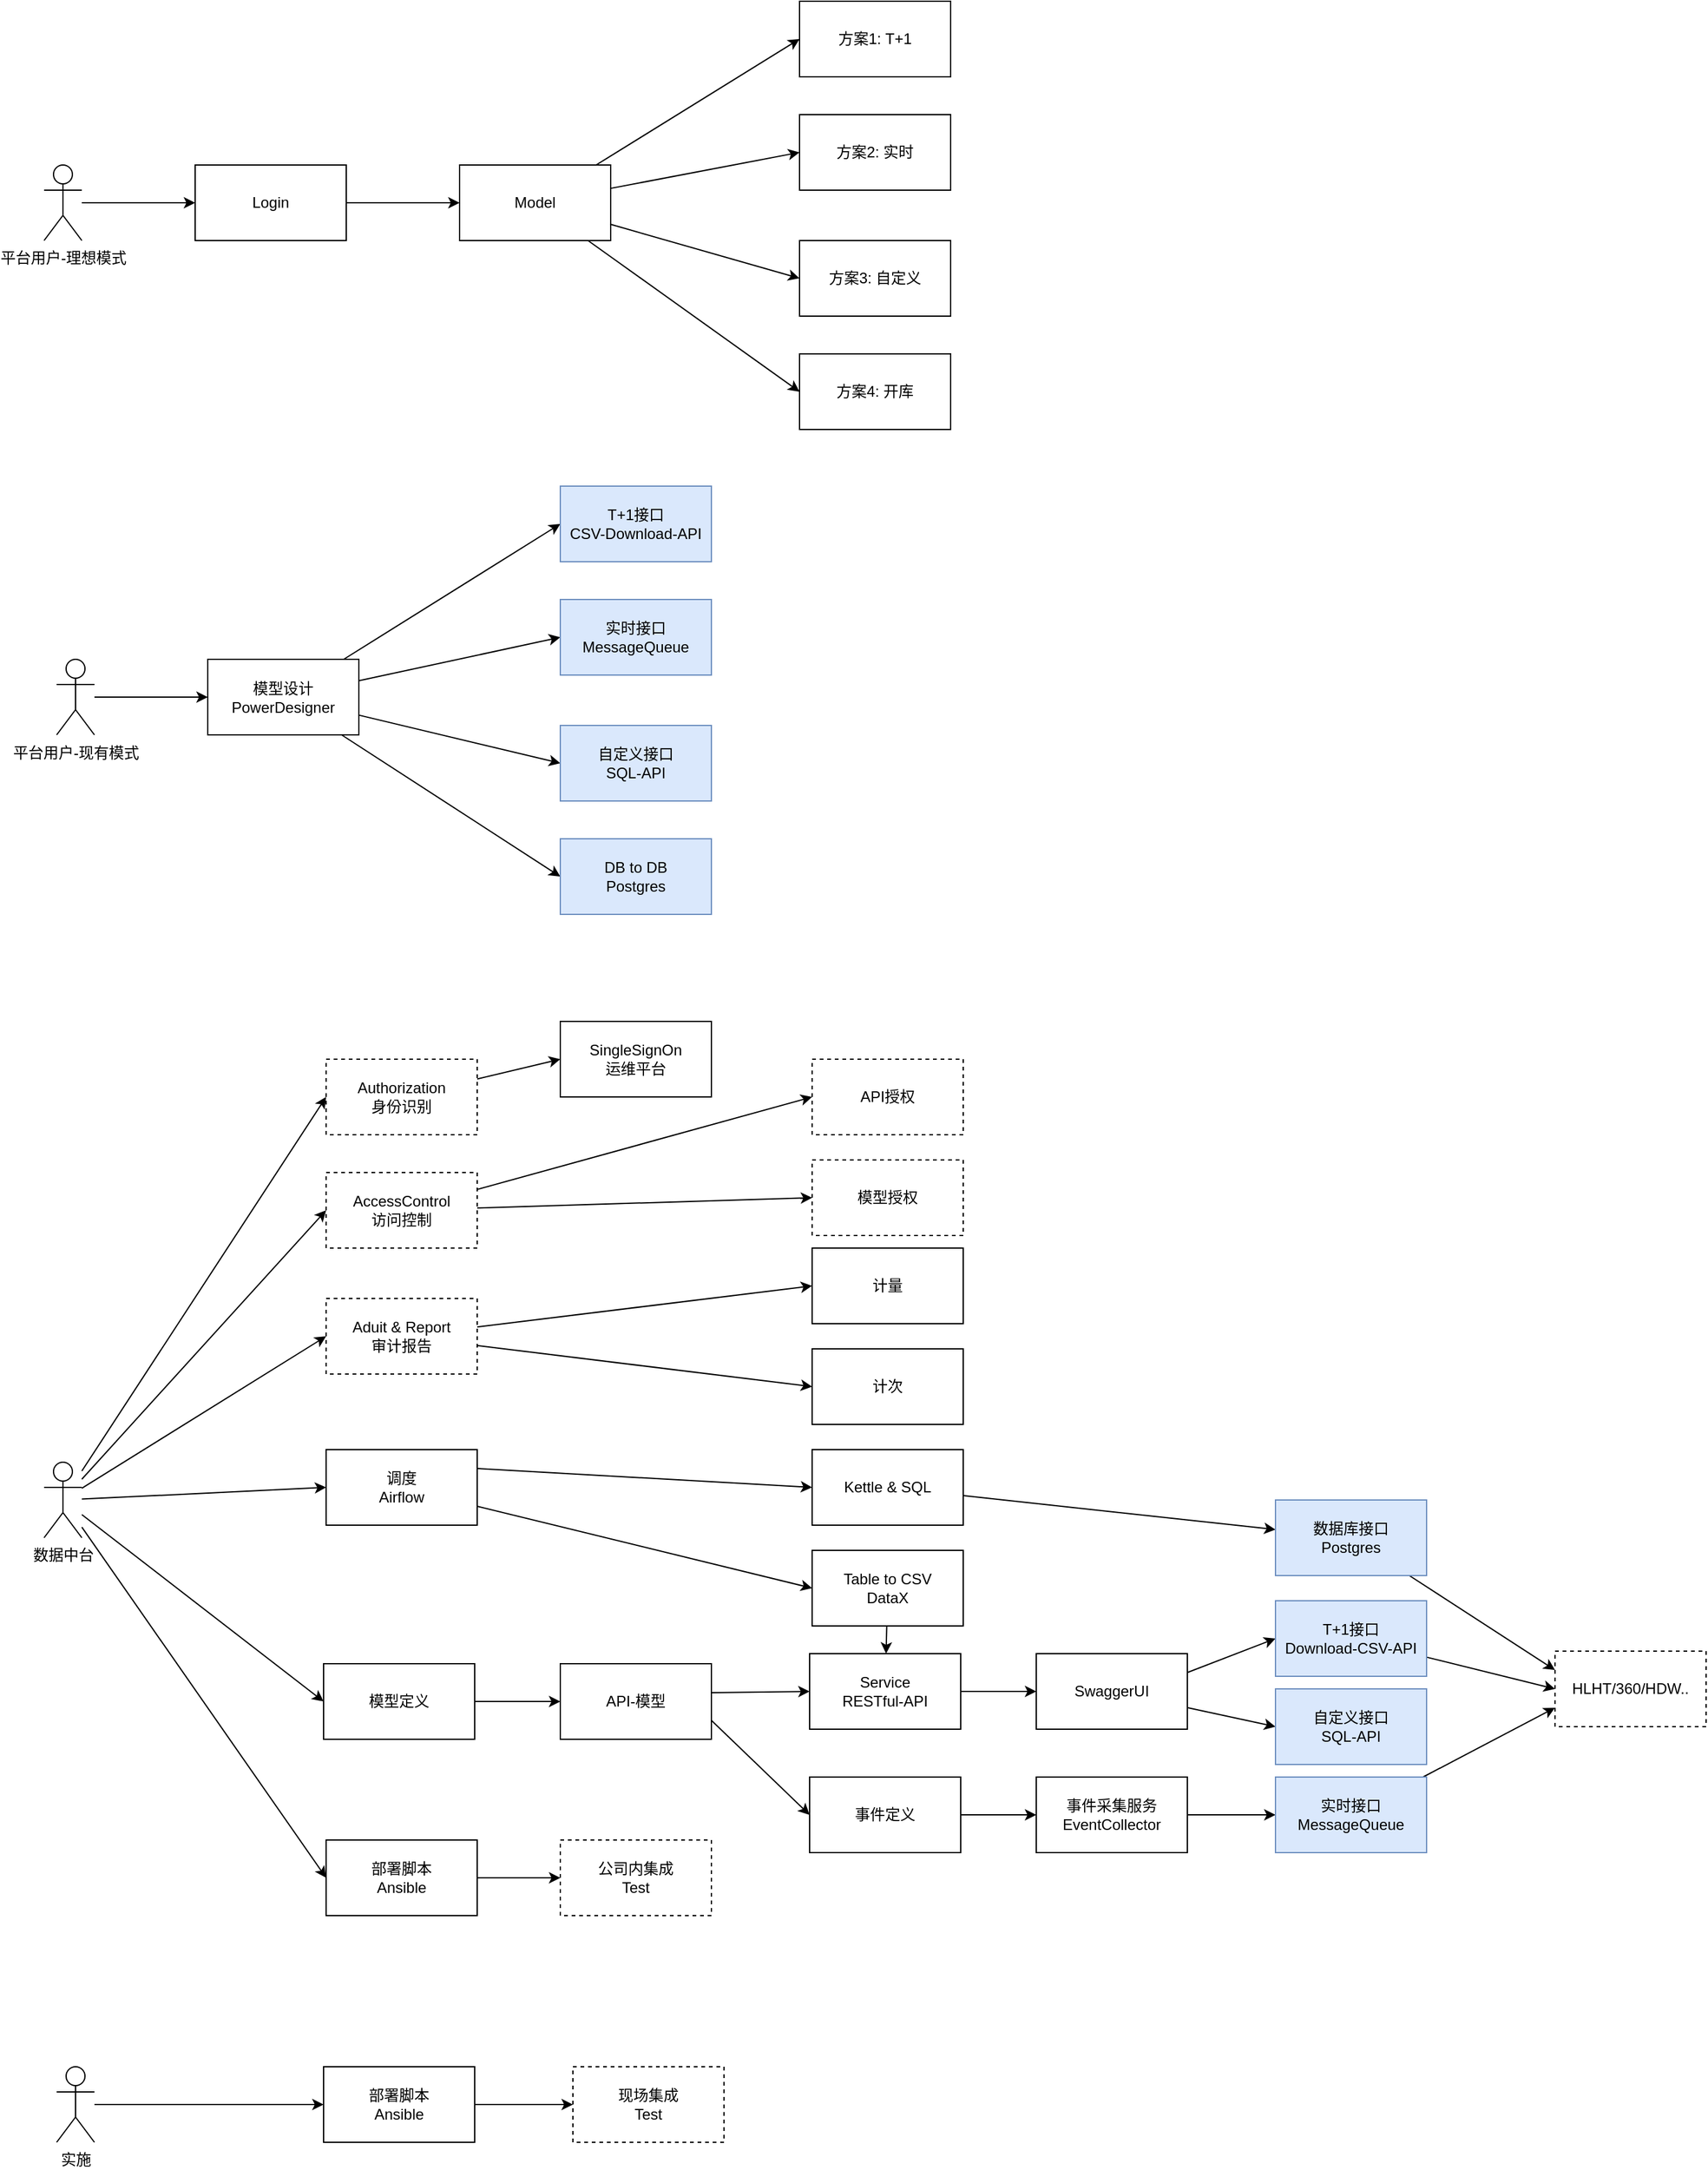<mxfile version="12.9.14" type="device"><diagram id="OVnOIoQmiv54DFwy9OFp" name="Page-1"><mxGraphModel dx="2062" dy="1155" grid="1" gridSize="10" guides="1" tooltips="1" connect="1" arrows="1" fold="1" page="1" pageScale="1" pageWidth="827" pageHeight="1169" math="0" shadow="0"><root><mxCell id="0"/><mxCell id="1" parent="0"/><mxCell id="CU_XnvTWCulyFPQYifNM-98" style="edgeStyle=none;rounded=0;orthogonalLoop=1;jettySize=auto;html=1;entryX=0;entryY=0.5;entryDx=0;entryDy=0;" parent="1" source="CU_XnvTWCulyFPQYifNM-1" target="CU_XnvTWCulyFPQYifNM-4" edge="1"><mxGeometry relative="1" as="geometry"/></mxCell><mxCell id="CU_XnvTWCulyFPQYifNM-1" value="平台用户-理想模式" style="shape=umlActor;verticalLabelPosition=bottom;labelBackgroundColor=#ffffff;verticalAlign=top;html=1;outlineConnect=0;" parent="1" vertex="1"><mxGeometry x="70" y="160" width="30" height="60" as="geometry"/></mxCell><mxCell id="CU_XnvTWCulyFPQYifNM-76" style="edgeStyle=none;rounded=0;orthogonalLoop=1;jettySize=auto;html=1;entryX=0;entryY=0.5;entryDx=0;entryDy=0;" parent="1" source="CU_XnvTWCulyFPQYifNM-2" target="CU_XnvTWCulyFPQYifNM-24" edge="1"><mxGeometry relative="1" as="geometry"/></mxCell><mxCell id="CU_XnvTWCulyFPQYifNM-2" value="实施" style="shape=umlActor;verticalLabelPosition=bottom;labelBackgroundColor=#ffffff;verticalAlign=top;html=1;outlineConnect=0;" parent="1" vertex="1"><mxGeometry x="80" y="1670" width="30" height="60" as="geometry"/></mxCell><mxCell id="CU_XnvTWCulyFPQYifNM-99" style="edgeStyle=none;rounded=0;orthogonalLoop=1;jettySize=auto;html=1;entryX=0;entryY=0.5;entryDx=0;entryDy=0;" parent="1" source="CU_XnvTWCulyFPQYifNM-4" target="CU_XnvTWCulyFPQYifNM-9" edge="1"><mxGeometry relative="1" as="geometry"/></mxCell><mxCell id="CU_XnvTWCulyFPQYifNM-4" value="Login" style="rounded=0;whiteSpace=wrap;html=1;" parent="1" vertex="1"><mxGeometry x="190" y="160" width="120" height="60" as="geometry"/></mxCell><mxCell id="CU_XnvTWCulyFPQYifNM-64" style="edgeStyle=none;rounded=0;orthogonalLoop=1;jettySize=auto;html=1;entryX=0;entryY=0.5;entryDx=0;entryDy=0;" parent="1" source="CU_XnvTWCulyFPQYifNM-5" target="CU_XnvTWCulyFPQYifNM-63" edge="1"><mxGeometry relative="1" as="geometry"/></mxCell><mxCell id="is7pjvGtyKK0456PDFa7-2" style="rounded=0;orthogonalLoop=1;jettySize=auto;html=1;entryX=0;entryY=0.5;entryDx=0;entryDy=0;" edge="1" parent="1" source="CU_XnvTWCulyFPQYifNM-5" target="is7pjvGtyKK0456PDFa7-1"><mxGeometry relative="1" as="geometry"/></mxCell><mxCell id="CU_XnvTWCulyFPQYifNM-5" value="AccessControl&lt;br&gt;访问控制" style="rounded=0;whiteSpace=wrap;html=1;dashed=1;" parent="1" vertex="1"><mxGeometry x="294" y="960" width="120" height="60" as="geometry"/></mxCell><mxCell id="CU_XnvTWCulyFPQYifNM-39" style="edgeStyle=none;rounded=0;orthogonalLoop=1;jettySize=auto;html=1;entryX=0;entryY=0.5;entryDx=0;entryDy=0;" parent="1" source="CU_XnvTWCulyFPQYifNM-6" target="CU_XnvTWCulyFPQYifNM-7" edge="1"><mxGeometry relative="1" as="geometry"/></mxCell><mxCell id="CU_XnvTWCulyFPQYifNM-40" style="edgeStyle=none;rounded=0;orthogonalLoop=1;jettySize=auto;html=1;entryX=0;entryY=0.5;entryDx=0;entryDy=0;" parent="1" source="CU_XnvTWCulyFPQYifNM-6" target="CU_XnvTWCulyFPQYifNM-8" edge="1"><mxGeometry relative="1" as="geometry"/></mxCell><mxCell id="CU_XnvTWCulyFPQYifNM-6" value="Aduit &amp;amp; Report&lt;br&gt;审计报告" style="rounded=0;whiteSpace=wrap;html=1;dashed=1;" parent="1" vertex="1"><mxGeometry x="294" y="1060" width="120" height="60" as="geometry"/></mxCell><mxCell id="CU_XnvTWCulyFPQYifNM-7" value="计量" style="rounded=0;whiteSpace=wrap;html=1;" parent="1" vertex="1"><mxGeometry x="680" y="1020" width="120" height="60" as="geometry"/></mxCell><mxCell id="CU_XnvTWCulyFPQYifNM-8" value="计次" style="rounded=0;whiteSpace=wrap;html=1;" parent="1" vertex="1"><mxGeometry x="680" y="1100" width="120" height="60" as="geometry"/></mxCell><mxCell id="CU_XnvTWCulyFPQYifNM-15" style="rounded=0;orthogonalLoop=1;jettySize=auto;html=1;entryX=0;entryY=0.5;entryDx=0;entryDy=0;" parent="1" source="CU_XnvTWCulyFPQYifNM-9" target="CU_XnvTWCulyFPQYifNM-11" edge="1"><mxGeometry relative="1" as="geometry"/></mxCell><mxCell id="CU_XnvTWCulyFPQYifNM-16" style="edgeStyle=none;rounded=0;orthogonalLoop=1;jettySize=auto;html=1;entryX=0;entryY=0.5;entryDx=0;entryDy=0;" parent="1" source="CU_XnvTWCulyFPQYifNM-9" target="CU_XnvTWCulyFPQYifNM-12" edge="1"><mxGeometry relative="1" as="geometry"/></mxCell><mxCell id="CU_XnvTWCulyFPQYifNM-17" style="edgeStyle=none;rounded=0;orthogonalLoop=1;jettySize=auto;html=1;entryX=0;entryY=0.5;entryDx=0;entryDy=0;" parent="1" source="CU_XnvTWCulyFPQYifNM-9" target="CU_XnvTWCulyFPQYifNM-13" edge="1"><mxGeometry relative="1" as="geometry"/></mxCell><mxCell id="CU_XnvTWCulyFPQYifNM-18" style="edgeStyle=none;rounded=0;orthogonalLoop=1;jettySize=auto;html=1;entryX=0;entryY=0.5;entryDx=0;entryDy=0;" parent="1" source="CU_XnvTWCulyFPQYifNM-9" target="CU_XnvTWCulyFPQYifNM-14" edge="1"><mxGeometry relative="1" as="geometry"/></mxCell><mxCell id="CU_XnvTWCulyFPQYifNM-9" value="Model" style="rounded=0;whiteSpace=wrap;html=1;" parent="1" vertex="1"><mxGeometry x="400" y="160" width="120" height="60" as="geometry"/></mxCell><mxCell id="CU_XnvTWCulyFPQYifNM-100" style="edgeStyle=none;rounded=0;orthogonalLoop=1;jettySize=auto;html=1;entryX=0;entryY=0.5;entryDx=0;entryDy=0;" parent="1" source="CU_XnvTWCulyFPQYifNM-10" target="CU_XnvTWCulyFPQYifNM-19" edge="1"><mxGeometry relative="1" as="geometry"/></mxCell><mxCell id="CU_XnvTWCulyFPQYifNM-101" style="edgeStyle=none;rounded=0;orthogonalLoop=1;jettySize=auto;html=1;entryX=0;entryY=0.5;entryDx=0;entryDy=0;" parent="1" source="CU_XnvTWCulyFPQYifNM-10" target="CU_XnvTWCulyFPQYifNM-21" edge="1"><mxGeometry relative="1" as="geometry"/></mxCell><mxCell id="CU_XnvTWCulyFPQYifNM-102" style="edgeStyle=none;rounded=0;orthogonalLoop=1;jettySize=auto;html=1;entryX=0;entryY=0.5;entryDx=0;entryDy=0;" parent="1" source="CU_XnvTWCulyFPQYifNM-10" target="CU_XnvTWCulyFPQYifNM-20" edge="1"><mxGeometry relative="1" as="geometry"/></mxCell><mxCell id="CU_XnvTWCulyFPQYifNM-103" style="edgeStyle=none;rounded=0;orthogonalLoop=1;jettySize=auto;html=1;entryX=0;entryY=0.5;entryDx=0;entryDy=0;" parent="1" source="CU_XnvTWCulyFPQYifNM-10" target="CU_XnvTWCulyFPQYifNM-22" edge="1"><mxGeometry relative="1" as="geometry"/></mxCell><mxCell id="CU_XnvTWCulyFPQYifNM-10" value="模型设计&lt;br&gt;PowerDesigner" style="rounded=0;whiteSpace=wrap;html=1;" parent="1" vertex="1"><mxGeometry x="200" y="552.5" width="120" height="60" as="geometry"/></mxCell><mxCell id="CU_XnvTWCulyFPQYifNM-11" value="方案1: T+1" style="rounded=0;whiteSpace=wrap;html=1;" parent="1" vertex="1"><mxGeometry x="670" y="30" width="120" height="60" as="geometry"/></mxCell><mxCell id="CU_XnvTWCulyFPQYifNM-12" value="方案2: 实时" style="rounded=0;whiteSpace=wrap;html=1;" parent="1" vertex="1"><mxGeometry x="670" y="120" width="120" height="60" as="geometry"/></mxCell><mxCell id="CU_XnvTWCulyFPQYifNM-13" value="方案3: 自定义" style="rounded=0;whiteSpace=wrap;html=1;" parent="1" vertex="1"><mxGeometry x="670" y="220" width="120" height="60" as="geometry"/></mxCell><mxCell id="CU_XnvTWCulyFPQYifNM-14" value="方案4: 开库" style="rounded=0;whiteSpace=wrap;html=1;dashed=1;" parent="1" vertex="1"><mxGeometry x="670" y="310" width="120" height="60" as="geometry"/></mxCell><mxCell id="CU_XnvTWCulyFPQYifNM-19" value="T+1接口&lt;br&gt;CSV-Download-API" style="rounded=0;whiteSpace=wrap;html=1;fillColor=#dae8fc;strokeColor=#6c8ebf;" parent="1" vertex="1"><mxGeometry x="480" y="415" width="120" height="60" as="geometry"/></mxCell><mxCell id="CU_XnvTWCulyFPQYifNM-20" value="&lt;div&gt;自定义接口&lt;br&gt;&lt;/div&gt;&lt;div&gt;SQL-API&lt;/div&gt;" style="rounded=0;whiteSpace=wrap;html=1;fillColor=#dae8fc;strokeColor=#6c8ebf;" parent="1" vertex="1"><mxGeometry x="480" y="605" width="120" height="60" as="geometry"/></mxCell><mxCell id="CU_XnvTWCulyFPQYifNM-21" value="&lt;div&gt;实时接口&lt;br&gt;&lt;/div&gt;&lt;div&gt;MessageQueue&lt;/div&gt;" style="rounded=0;whiteSpace=wrap;html=1;fillColor=#dae8fc;strokeColor=#6c8ebf;" parent="1" vertex="1"><mxGeometry x="480" y="505" width="120" height="60" as="geometry"/></mxCell><mxCell id="CU_XnvTWCulyFPQYifNM-22" value="&lt;div&gt;DB to DB&lt;br&gt;&lt;/div&gt;&lt;div&gt;Postgres&lt;/div&gt;" style="rounded=0;whiteSpace=wrap;html=1;fillColor=#dae8fc;strokeColor=#6c8ebf;" parent="1" vertex="1"><mxGeometry x="480" y="695" width="120" height="60" as="geometry"/></mxCell><mxCell id="CU_XnvTWCulyFPQYifNM-66" style="edgeStyle=none;rounded=0;orthogonalLoop=1;jettySize=auto;html=1;entryX=0;entryY=0.5;entryDx=0;entryDy=0;exitX=1;exitY=0.25;exitDx=0;exitDy=0;" parent="1" source="CU_XnvTWCulyFPQYifNM-23" target="CU_XnvTWCulyFPQYifNM-65" edge="1"><mxGeometry relative="1" as="geometry"/></mxCell><mxCell id="CU_XnvTWCulyFPQYifNM-192" style="edgeStyle=none;rounded=0;orthogonalLoop=1;jettySize=auto;html=1;entryX=0;entryY=0.5;entryDx=0;entryDy=0;exitX=1;exitY=0.75;exitDx=0;exitDy=0;" parent="1" source="CU_XnvTWCulyFPQYifNM-23" target="CU_XnvTWCulyFPQYifNM-56" edge="1"><mxGeometry relative="1" as="geometry"/></mxCell><mxCell id="CU_XnvTWCulyFPQYifNM-23" value="调度&lt;br&gt;Airflow" style="rounded=0;whiteSpace=wrap;html=1;" parent="1" vertex="1"><mxGeometry x="294" y="1180" width="120" height="60" as="geometry"/></mxCell><mxCell id="CU_XnvTWCulyFPQYifNM-77" style="edgeStyle=none;rounded=0;orthogonalLoop=1;jettySize=auto;html=1;entryX=0;entryY=0.5;entryDx=0;entryDy=0;" parent="1" source="CU_XnvTWCulyFPQYifNM-24" target="CU_XnvTWCulyFPQYifNM-31" edge="1"><mxGeometry relative="1" as="geometry"/></mxCell><mxCell id="CU_XnvTWCulyFPQYifNM-24" value="部署脚本&lt;br&gt;Ansible" style="rounded=0;whiteSpace=wrap;html=1;" parent="1" vertex="1"><mxGeometry x="292" y="1670" width="120" height="60" as="geometry"/></mxCell><mxCell id="CU_XnvTWCulyFPQYifNM-25" value="公司内集成&lt;br&gt;Test" style="rounded=0;whiteSpace=wrap;html=1;dashed=1;" parent="1" vertex="1"><mxGeometry x="480" y="1490" width="120" height="60" as="geometry"/></mxCell><mxCell id="CU_XnvTWCulyFPQYifNM-31" value="现场集成&lt;br&gt;Test" style="rounded=0;whiteSpace=wrap;html=1;dashed=1;" parent="1" vertex="1"><mxGeometry x="490" y="1670" width="120" height="60" as="geometry"/></mxCell><mxCell id="CU_XnvTWCulyFPQYifNM-38" style="edgeStyle=none;rounded=0;orthogonalLoop=1;jettySize=auto;html=1;entryX=0;entryY=0.5;entryDx=0;entryDy=0;" parent="1" source="CU_XnvTWCulyFPQYifNM-32" target="CU_XnvTWCulyFPQYifNM-6" edge="1"><mxGeometry relative="1" as="geometry"/></mxCell><mxCell id="CU_XnvTWCulyFPQYifNM-42" style="edgeStyle=none;rounded=0;orthogonalLoop=1;jettySize=auto;html=1;entryX=0;entryY=0.5;entryDx=0;entryDy=0;" parent="1" source="CU_XnvTWCulyFPQYifNM-32" target="CU_XnvTWCulyFPQYifNM-23" edge="1"><mxGeometry relative="1" as="geometry"><mxPoint x="290" y="880" as="targetPoint"/></mxGeometry></mxCell><mxCell id="CU_XnvTWCulyFPQYifNM-54" style="edgeStyle=none;rounded=0;orthogonalLoop=1;jettySize=auto;html=1;entryX=0;entryY=0.5;entryDx=0;entryDy=0;" parent="1" source="CU_XnvTWCulyFPQYifNM-32" target="CU_XnvTWCulyFPQYifNM-5" edge="1"><mxGeometry relative="1" as="geometry"/></mxCell><mxCell id="CU_XnvTWCulyFPQYifNM-60" style="edgeStyle=none;rounded=0;orthogonalLoop=1;jettySize=auto;html=1;entryX=0;entryY=0.5;entryDx=0;entryDy=0;" parent="1" source="CU_XnvTWCulyFPQYifNM-32" target="CU_XnvTWCulyFPQYifNM-61" edge="1"><mxGeometry relative="1" as="geometry"/></mxCell><mxCell id="CU_XnvTWCulyFPQYifNM-74" style="edgeStyle=none;rounded=0;orthogonalLoop=1;jettySize=auto;html=1;entryX=0;entryY=0.5;entryDx=0;entryDy=0;" parent="1" source="CU_XnvTWCulyFPQYifNM-32" target="CU_XnvTWCulyFPQYifNM-73" edge="1"><mxGeometry relative="1" as="geometry"/></mxCell><mxCell id="CU_XnvTWCulyFPQYifNM-94" style="edgeStyle=none;rounded=0;orthogonalLoop=1;jettySize=auto;html=1;entryX=0;entryY=0.5;entryDx=0;entryDy=0;" parent="1" source="CU_XnvTWCulyFPQYifNM-32" target="CU_XnvTWCulyFPQYifNM-93" edge="1"><mxGeometry relative="1" as="geometry"/></mxCell><mxCell id="CU_XnvTWCulyFPQYifNM-32" value="数据中台" style="shape=umlActor;verticalLabelPosition=bottom;labelBackgroundColor=#ffffff;verticalAlign=top;html=1;outlineConnect=0;" parent="1" vertex="1"><mxGeometry x="70" y="1190" width="30" height="60" as="geometry"/></mxCell><mxCell id="CU_XnvTWCulyFPQYifNM-97" style="edgeStyle=none;rounded=0;orthogonalLoop=1;jettySize=auto;html=1;entryX=0;entryY=0.5;entryDx=0;entryDy=0;" parent="1" source="CU_XnvTWCulyFPQYifNM-45" target="CU_XnvTWCulyFPQYifNM-10" edge="1"><mxGeometry relative="1" as="geometry"/></mxCell><mxCell id="CU_XnvTWCulyFPQYifNM-45" value="平台用户-现有模式" style="shape=umlActor;verticalLabelPosition=bottom;labelBackgroundColor=#ffffff;verticalAlign=top;html=1;outlineConnect=0;" parent="1" vertex="1"><mxGeometry x="80" y="552.5" width="30" height="60" as="geometry"/></mxCell><mxCell id="CU_XnvTWCulyFPQYifNM-68" style="edgeStyle=none;rounded=0;orthogonalLoop=1;jettySize=auto;html=1;" parent="1" source="CU_XnvTWCulyFPQYifNM-56" target="CU_XnvTWCulyFPQYifNM-67" edge="1"><mxGeometry relative="1" as="geometry"/></mxCell><mxCell id="CU_XnvTWCulyFPQYifNM-56" value="Table to CSV&lt;br&gt;DataX" style="rounded=0;whiteSpace=wrap;html=1;" parent="1" vertex="1"><mxGeometry x="680" y="1260" width="120" height="60" as="geometry"/></mxCell><mxCell id="CU_XnvTWCulyFPQYifNM-59" value="SingleSignOn&lt;br&gt;运维平台" style="rounded=0;whiteSpace=wrap;html=1;" parent="1" vertex="1"><mxGeometry x="480" y="840" width="120" height="60" as="geometry"/></mxCell><mxCell id="CU_XnvTWCulyFPQYifNM-62" style="edgeStyle=none;rounded=0;orthogonalLoop=1;jettySize=auto;html=1;entryX=0;entryY=0.5;entryDx=0;entryDy=0;" parent="1" source="CU_XnvTWCulyFPQYifNM-61" target="CU_XnvTWCulyFPQYifNM-59" edge="1"><mxGeometry relative="1" as="geometry"/></mxCell><mxCell id="CU_XnvTWCulyFPQYifNM-61" value="Authorization&lt;br&gt;身份识别" style="rounded=0;whiteSpace=wrap;html=1;dashed=1;" parent="1" vertex="1"><mxGeometry x="294" y="870" width="120" height="60" as="geometry"/></mxCell><mxCell id="CU_XnvTWCulyFPQYifNM-63" value="API授权" style="rounded=0;whiteSpace=wrap;html=1;dashed=1;" parent="1" vertex="1"><mxGeometry x="680" y="870" width="120" height="60" as="geometry"/></mxCell><mxCell id="CU_XnvTWCulyFPQYifNM-108" style="edgeStyle=none;rounded=0;orthogonalLoop=1;jettySize=auto;html=1;" parent="1" source="CU_XnvTWCulyFPQYifNM-65" target="CU_XnvTWCulyFPQYifNM-85" edge="1"><mxGeometry relative="1" as="geometry"/></mxCell><mxCell id="CU_XnvTWCulyFPQYifNM-65" value="Kettle &amp;amp; SQL" style="rounded=0;whiteSpace=wrap;html=1;" parent="1" vertex="1"><mxGeometry x="680" y="1180" width="120" height="60" as="geometry"/></mxCell><mxCell id="CU_XnvTWCulyFPQYifNM-81" style="edgeStyle=none;rounded=0;orthogonalLoop=1;jettySize=auto;html=1;entryX=0;entryY=0.5;entryDx=0;entryDy=0;" parent="1" source="CU_XnvTWCulyFPQYifNM-67" target="CU_XnvTWCulyFPQYifNM-69" edge="1"><mxGeometry relative="1" as="geometry"/></mxCell><mxCell id="CU_XnvTWCulyFPQYifNM-67" value="Service&lt;br&gt;RESTful-API" style="rounded=0;whiteSpace=wrap;html=1;" parent="1" vertex="1"><mxGeometry x="678" y="1342" width="120" height="60" as="geometry"/></mxCell><mxCell id="CU_XnvTWCulyFPQYifNM-72" style="edgeStyle=none;rounded=0;orthogonalLoop=1;jettySize=auto;html=1;entryX=0;entryY=0.5;entryDx=0;entryDy=0;exitX=1;exitY=0.25;exitDx=0;exitDy=0;" parent="1" source="CU_XnvTWCulyFPQYifNM-69" target="CU_XnvTWCulyFPQYifNM-71" edge="1"><mxGeometry relative="1" as="geometry"/></mxCell><mxCell id="CU_XnvTWCulyFPQYifNM-84" style="edgeStyle=none;rounded=0;orthogonalLoop=1;jettySize=auto;html=1;entryX=0;entryY=0.5;entryDx=0;entryDy=0;" parent="1" source="CU_XnvTWCulyFPQYifNM-69" target="CU_XnvTWCulyFPQYifNM-83" edge="1"><mxGeometry relative="1" as="geometry"/></mxCell><mxCell id="CU_XnvTWCulyFPQYifNM-69" value="SwaggerUI" style="rounded=0;whiteSpace=wrap;html=1;" parent="1" vertex="1"><mxGeometry x="858" y="1342" width="120" height="60" as="geometry"/></mxCell><mxCell id="is7pjvGtyKK0456PDFa7-5" style="edgeStyle=none;rounded=0;orthogonalLoop=1;jettySize=auto;html=1;entryX=0;entryY=0.5;entryDx=0;entryDy=0;" edge="1" parent="1" source="CU_XnvTWCulyFPQYifNM-71" target="is7pjvGtyKK0456PDFa7-3"><mxGeometry relative="1" as="geometry"/></mxCell><mxCell id="CU_XnvTWCulyFPQYifNM-71" value="T+1接口&lt;br&gt;Download-CSV-API" style="rounded=0;whiteSpace=wrap;html=1;fillColor=#dae8fc;strokeColor=#6c8ebf;" parent="1" vertex="1"><mxGeometry x="1048" y="1300" width="120" height="60" as="geometry"/></mxCell><mxCell id="CU_XnvTWCulyFPQYifNM-75" style="edgeStyle=none;rounded=0;orthogonalLoop=1;jettySize=auto;html=1;" parent="1" source="CU_XnvTWCulyFPQYifNM-73" target="CU_XnvTWCulyFPQYifNM-25" edge="1"><mxGeometry relative="1" as="geometry"/></mxCell><mxCell id="CU_XnvTWCulyFPQYifNM-73" value="部署脚本&lt;br&gt;Ansible" style="rounded=0;whiteSpace=wrap;html=1;" parent="1" vertex="1"><mxGeometry x="294" y="1490" width="120" height="60" as="geometry"/></mxCell><mxCell id="CU_XnvTWCulyFPQYifNM-82" style="edgeStyle=none;rounded=0;orthogonalLoop=1;jettySize=auto;html=1;entryX=0;entryY=0.5;entryDx=0;entryDy=0;exitX=1;exitY=0.383;exitDx=0;exitDy=0;exitPerimeter=0;" parent="1" source="CU_XnvTWCulyFPQYifNM-106" target="CU_XnvTWCulyFPQYifNM-67" edge="1"><mxGeometry relative="1" as="geometry"><mxPoint x="412" y="1310" as="sourcePoint"/></mxGeometry></mxCell><mxCell id="CU_XnvTWCulyFPQYifNM-83" value="自定义接口&lt;br&gt;SQL-API" style="rounded=0;whiteSpace=wrap;html=1;fillColor=#dae8fc;strokeColor=#6c8ebf;" parent="1" vertex="1"><mxGeometry x="1048" y="1370" width="120" height="60" as="geometry"/></mxCell><mxCell id="is7pjvGtyKK0456PDFa7-6" style="edgeStyle=none;rounded=0;orthogonalLoop=1;jettySize=auto;html=1;entryX=0;entryY=0.25;entryDx=0;entryDy=0;" edge="1" parent="1" source="CU_XnvTWCulyFPQYifNM-85" target="is7pjvGtyKK0456PDFa7-3"><mxGeometry relative="1" as="geometry"/></mxCell><mxCell id="CU_XnvTWCulyFPQYifNM-85" value="数据库接口&lt;br&gt;Postgres" style="rounded=0;whiteSpace=wrap;html=1;fillColor=#dae8fc;strokeColor=#6c8ebf;" parent="1" vertex="1"><mxGeometry x="1048" y="1220" width="120" height="60" as="geometry"/></mxCell><mxCell id="CU_XnvTWCulyFPQYifNM-89" style="edgeStyle=none;rounded=0;orthogonalLoop=1;jettySize=auto;html=1;entryX=0;entryY=0.5;entryDx=0;entryDy=0;" parent="1" source="CU_XnvTWCulyFPQYifNM-87" target="CU_XnvTWCulyFPQYifNM-88" edge="1"><mxGeometry relative="1" as="geometry"/></mxCell><mxCell id="CU_XnvTWCulyFPQYifNM-87" value="事件定义" style="rounded=0;whiteSpace=wrap;html=1;" parent="1" vertex="1"><mxGeometry x="678" y="1440" width="120" height="60" as="geometry"/></mxCell><mxCell id="CU_XnvTWCulyFPQYifNM-91" style="edgeStyle=none;rounded=0;orthogonalLoop=1;jettySize=auto;html=1;entryX=0;entryY=0.5;entryDx=0;entryDy=0;" parent="1" source="CU_XnvTWCulyFPQYifNM-88" target="CU_XnvTWCulyFPQYifNM-90" edge="1"><mxGeometry relative="1" as="geometry"/></mxCell><mxCell id="CU_XnvTWCulyFPQYifNM-88" value="事件采集服务&lt;br&gt;EventCollector" style="rounded=0;whiteSpace=wrap;html=1;" parent="1" vertex="1"><mxGeometry x="858" y="1440" width="120" height="60" as="geometry"/></mxCell><mxCell id="is7pjvGtyKK0456PDFa7-7" style="edgeStyle=none;rounded=0;orthogonalLoop=1;jettySize=auto;html=1;entryX=0;entryY=0.75;entryDx=0;entryDy=0;" edge="1" parent="1" source="CU_XnvTWCulyFPQYifNM-90" target="is7pjvGtyKK0456PDFa7-3"><mxGeometry relative="1" as="geometry"/></mxCell><mxCell id="CU_XnvTWCulyFPQYifNM-90" value="实时接口&lt;br&gt;MessageQueue" style="rounded=0;whiteSpace=wrap;html=1;fillColor=#dae8fc;strokeColor=#6c8ebf;" parent="1" vertex="1"><mxGeometry x="1048" y="1440" width="120" height="60" as="geometry"/></mxCell><mxCell id="CU_XnvTWCulyFPQYifNM-96" style="edgeStyle=none;rounded=0;orthogonalLoop=1;jettySize=auto;html=1;entryX=0;entryY=0.5;entryDx=0;entryDy=0;exitX=1;exitY=0.75;exitDx=0;exitDy=0;" parent="1" source="CU_XnvTWCulyFPQYifNM-106" target="CU_XnvTWCulyFPQYifNM-87" edge="1"><mxGeometry relative="1" as="geometry"/></mxCell><mxCell id="CU_XnvTWCulyFPQYifNM-93" value="模型定义" style="rounded=0;whiteSpace=wrap;html=1;" parent="1" vertex="1"><mxGeometry x="292" y="1350" width="120" height="60" as="geometry"/></mxCell><mxCell id="CU_XnvTWCulyFPQYifNM-104" value="方案4: 开库" style="rounded=0;whiteSpace=wrap;html=1;" parent="1" vertex="1"><mxGeometry x="670" y="310" width="120" height="60" as="geometry"/></mxCell><mxCell id="CU_XnvTWCulyFPQYifNM-106" value="API-模型" style="rounded=0;whiteSpace=wrap;html=1;" parent="1" vertex="1"><mxGeometry x="480" y="1350" width="120" height="60" as="geometry"/></mxCell><mxCell id="CU_XnvTWCulyFPQYifNM-107" style="edgeStyle=none;rounded=0;orthogonalLoop=1;jettySize=auto;html=1;entryX=0;entryY=0.5;entryDx=0;entryDy=0;" parent="1" source="CU_XnvTWCulyFPQYifNM-93" target="CU_XnvTWCulyFPQYifNM-106" edge="1"><mxGeometry relative="1" as="geometry"><mxPoint x="412" y="1380.862" as="sourcePoint"/><mxPoint x="1048" y="1390" as="targetPoint"/></mxGeometry></mxCell><mxCell id="is7pjvGtyKK0456PDFa7-1" value="模型授权" style="rounded=0;whiteSpace=wrap;html=1;dashed=1;" vertex="1" parent="1"><mxGeometry x="680" y="950" width="120" height="60" as="geometry"/></mxCell><mxCell id="is7pjvGtyKK0456PDFa7-3" value="HLHT/360/HDW.." style="rounded=0;whiteSpace=wrap;html=1;dashed=1;" vertex="1" parent="1"><mxGeometry x="1270" y="1340" width="120" height="60" as="geometry"/></mxCell></root></mxGraphModel></diagram></mxfile>